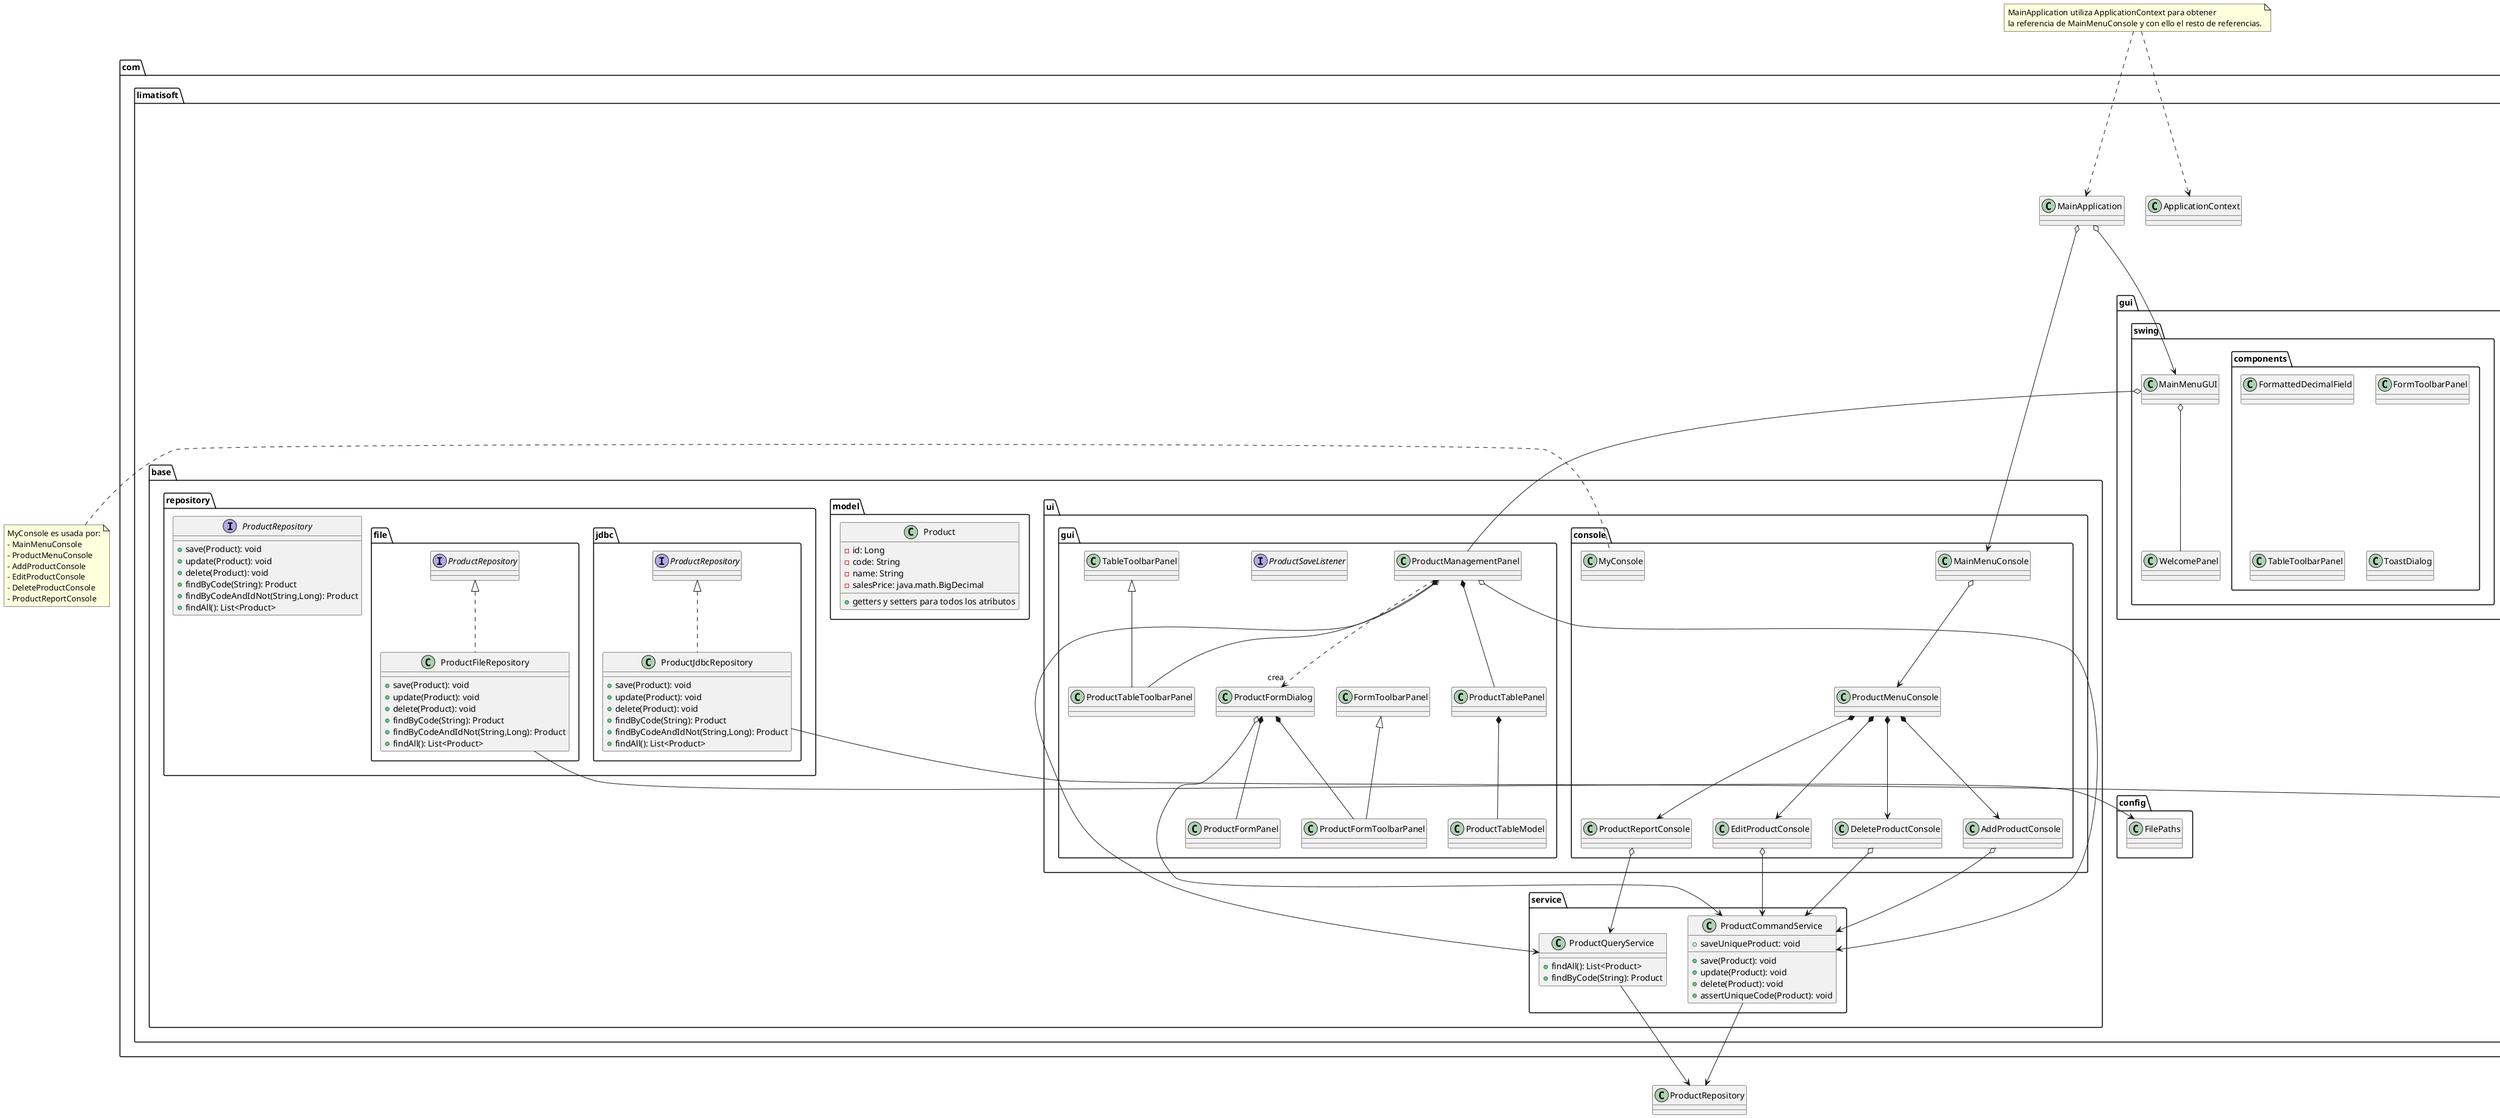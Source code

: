 @startuml
allowmixing
package "com.limatisoft" {
	class MainApplication 
	class ApplicationContext
}

package "com.limatisoft.base.ui.console" {
	class MyConsole
	class MainMenuConsole
	class ProductMenuConsole
	class AddProductConsole
	class EditProductConsole
	class DeleteProductConsole
	class ProductReportConsole
}

package "com.limatisoft.security.web" {
	class AuthServlet {
		+ doPost(request: HttpServletRequest, response: HttpServletResponse): void
	}
	artifact login.jsp {
	}
	artifact welcome.jsp {
	}
	
	login.jsp --> AuthServlet : "POST /auth"
	AuthServlet --> welcome.jsp : "<<forward>>"
}

package "com.limatisoft.gui.swing" {
	class MainMenuGUI
	class WelcomePanel
}


package "com.limatisoft.gui.swing.components" {
	class FormattedDecimalField 
	class FormToolbarPanel
	class TableToolbarPanel
	class ToastDialog 
}

package "com.limatisoft.base.ui.gui" {
	class ProductFormDialog
	class ProductFormPanel
	class ProductFormToolbarPanel extends FormToolbarPanel
	class ProductManagementPanel
	interface ProductSaveListener
	class ProductTablePanel{
	}
	class ProductTableModel{
	}
	class ProductTableToolbarPanel extends TableToolbarPanel
}

note left of MyConsole
  MyConsole es usada por:
  - MainMenuConsole
  - ProductMenuConsole
  - AddProductConsole
  - EditProductConsole
  - DeleteProductConsole
  - ProductReportConsole
end note

note as N1MainApplicationApplicationContext
	MainApplication utiliza ApplicationContext para obtener
	la referencia de MainMenuConsole y con ello el resto de referencias.
end note
    
package "com.limatisoft.base.service" {
	class ProductCommandService{
		+ save(Product): void
	    + update(Product): void
	    + delete(Product): void
	    + saveUniqueProduct: void
	    + assertUniqueCode(Product): void
	}
	class ProductQueryService {
    	+ findAll(): List<Product>
    	+ findByCode(String): Product
	}
	
}

package "com.limatisoft.security.service" {
	class AuthService {
		+ authenticate(login: String, password: String): User
	}
	
	class AuthorizationService {
		+ checkPermission(userId: Long, permission: String): boolean
	}
}

package "com.limatisoft.base.model" {
	class Product {
	    - id: Long 
	    - code: String
	    - name: String
	    - salesPrice: java.math.BigDecimal
	     {method} +getters y setters para todos los atributos
	}
} 

package "com.limatisoft.security.model" {
	class User {
	    - id: Long 
	    - login: String
	    - password: String
	    - isActive: Boolean
	     {method} +getters y setters para todos los atributos
	}
} 

package "com.limatisoft.base.repository" {
	interface ProductRepository{
		+ save(Product): void
		+ update(Product): void
		+ delete(Product): void
	    + findByCode(String): Product
	    + findByCodeAndIdNot(String,Long): Product
	    + findAll(): List<Product>
	}

	package "com.limatisoft.base.repository.file" {
		class ProductFileRepository implements ProductRepository{
			+ save(Product): void
			+ update(Product): void
			+ delete(Product): void
		    + findByCode(String): Product
		    + findByCodeAndIdNot(String,Long): Product
		    + findAll(): List<Product>
		}
	}
	
	package "com.limatisoft.base.repository.jdbc" {
		class ProductJdbcRepository implements ProductRepository{
			+ save(Product): void
			+ update(Product): void
			+ delete(Product): void
		    + findByCode(String): Product
		    + findByCodeAndIdNot(String,Long): Product
		    + findAll(): List<Product>
		}
	}
}


package "com.limatisoft.security.repository" {
	interface AuthRepository {
		+ findByLoginAndPassword(login: String, password: String): User
	}
	
	interface AuthorizationRepository {
		+ getPermissionsByUserId(userId: Long): List<String>
		+ hasPermission(userId: Long, permission: String): boolean
	}

	package "com.limatisoft.security.repository.jdbc" {
		class AuthJdbcRepository implements AuthRepository{
			+ findByLoginAndPassword(login: String, password: String): User
		}
	}
}

package "com.limatisoft.db" {
	class DatabaseConnectionManager 
}

package "com.limatisoft.config" {
	class FilePaths 
}
 
database DB

MainApplication o--> MainMenuConsole
MainMenuConsole o--> ProductMenuConsole
ProductMenuConsole *--> AddProductConsole
ProductMenuConsole *--> EditProductConsole
ProductMenuConsole *--> DeleteProductConsole
ProductMenuConsole *--> ProductReportConsole
AddProductConsole o--> ProductCommandService
EditProductConsole o--> ProductCommandService

DeleteProductConsole o--> ProductCommandService
ProductReportConsole o--> ProductQueryService
ProductCommandService --> ProductRepository
ProductQueryService --> ProductRepository
ProductJdbcRepository --> DatabaseConnectionManager
ProductFileRepository --> FilePaths
N1MainApplicationApplicationContext ..> MainApplication 
N1MainApplicationApplicationContext ..> ApplicationContext

MainApplication o--> MainMenuGUI
MainMenuGUI o-- WelcomePanel
MainMenuGUI o-- ProductManagementPanel
ProductFormDialog *-- ProductFormPanel
ProductFormDialog *-- ProductFormToolbarPanel
ProductManagementPanel *-- ProductTablePanel
ProductManagementPanel *-- ProductTableToolbarPanel
ProductTablePanel *-- ProductTableModel
ProductManagementPanel ..> "crea" ProductFormDialog

ProductManagementPanel o--> ProductCommandService
ProductManagementPanel o--> ProductQueryService
ProductFormDialog o--> ProductCommandService

AuthServlet o--> AuthService
AuthService --> AuthRepository


DatabaseConnectionManager --> DB 

@enduml
